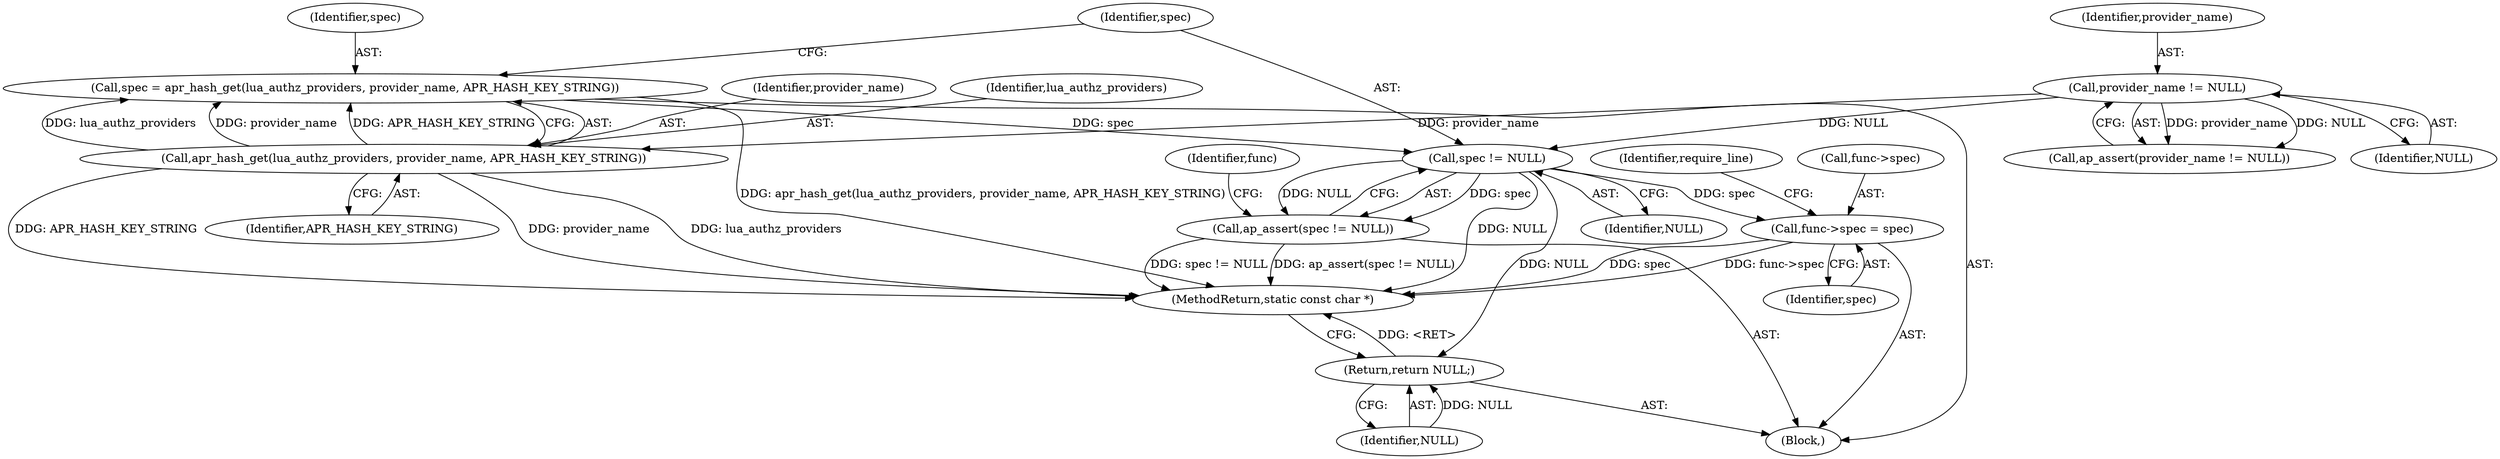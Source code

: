 digraph "0_httpd_3f1693d558d0758f829c8b53993f1749ddf6ffcb_0@pointer" {
"1000136" [label="(Call,spec != NULL)"];
"1000129" [label="(Call,spec = apr_hash_get(lua_authz_providers, provider_name, APR_HASH_KEY_STRING))"];
"1000131" [label="(Call,apr_hash_get(lua_authz_providers, provider_name, APR_HASH_KEY_STRING))"];
"1000126" [label="(Call,provider_name != NULL)"];
"1000135" [label="(Call,ap_assert(spec != NULL))"];
"1000139" [label="(Call,func->spec = spec)"];
"1000180" [label="(Return,return NULL;)"];
"1000133" [label="(Identifier,provider_name)"];
"1000143" [label="(Identifier,spec)"];
"1000137" [label="(Identifier,spec)"];
"1000128" [label="(Identifier,NULL)"];
"1000141" [label="(Identifier,func)"];
"1000134" [label="(Identifier,APR_HASH_KEY_STRING)"];
"1000125" [label="(Call,ap_assert(provider_name != NULL))"];
"1000182" [label="(MethodReturn,static const char *)"];
"1000140" [label="(Call,func->spec)"];
"1000129" [label="(Call,spec = apr_hash_get(lua_authz_providers, provider_name, APR_HASH_KEY_STRING))"];
"1000138" [label="(Identifier,NULL)"];
"1000127" [label="(Identifier,provider_name)"];
"1000126" [label="(Call,provider_name != NULL)"];
"1000130" [label="(Identifier,spec)"];
"1000135" [label="(Call,ap_assert(spec != NULL))"];
"1000146" [label="(Identifier,require_line)"];
"1000139" [label="(Call,func->spec = spec)"];
"1000180" [label="(Return,return NULL;)"];
"1000132" [label="(Identifier,lua_authz_providers)"];
"1000181" [label="(Identifier,NULL)"];
"1000131" [label="(Call,apr_hash_get(lua_authz_providers, provider_name, APR_HASH_KEY_STRING))"];
"1000104" [label="(Block,)"];
"1000136" [label="(Call,spec != NULL)"];
"1000136" -> "1000135"  [label="AST: "];
"1000136" -> "1000138"  [label="CFG: "];
"1000137" -> "1000136"  [label="AST: "];
"1000138" -> "1000136"  [label="AST: "];
"1000135" -> "1000136"  [label="CFG: "];
"1000136" -> "1000182"  [label="DDG: NULL"];
"1000136" -> "1000135"  [label="DDG: spec"];
"1000136" -> "1000135"  [label="DDG: NULL"];
"1000129" -> "1000136"  [label="DDG: spec"];
"1000126" -> "1000136"  [label="DDG: NULL"];
"1000136" -> "1000139"  [label="DDG: spec"];
"1000136" -> "1000180"  [label="DDG: NULL"];
"1000129" -> "1000104"  [label="AST: "];
"1000129" -> "1000131"  [label="CFG: "];
"1000130" -> "1000129"  [label="AST: "];
"1000131" -> "1000129"  [label="AST: "];
"1000137" -> "1000129"  [label="CFG: "];
"1000129" -> "1000182"  [label="DDG: apr_hash_get(lua_authz_providers, provider_name, APR_HASH_KEY_STRING)"];
"1000131" -> "1000129"  [label="DDG: lua_authz_providers"];
"1000131" -> "1000129"  [label="DDG: provider_name"];
"1000131" -> "1000129"  [label="DDG: APR_HASH_KEY_STRING"];
"1000131" -> "1000134"  [label="CFG: "];
"1000132" -> "1000131"  [label="AST: "];
"1000133" -> "1000131"  [label="AST: "];
"1000134" -> "1000131"  [label="AST: "];
"1000131" -> "1000182"  [label="DDG: lua_authz_providers"];
"1000131" -> "1000182"  [label="DDG: APR_HASH_KEY_STRING"];
"1000131" -> "1000182"  [label="DDG: provider_name"];
"1000126" -> "1000131"  [label="DDG: provider_name"];
"1000126" -> "1000125"  [label="AST: "];
"1000126" -> "1000128"  [label="CFG: "];
"1000127" -> "1000126"  [label="AST: "];
"1000128" -> "1000126"  [label="AST: "];
"1000125" -> "1000126"  [label="CFG: "];
"1000126" -> "1000125"  [label="DDG: provider_name"];
"1000126" -> "1000125"  [label="DDG: NULL"];
"1000135" -> "1000104"  [label="AST: "];
"1000141" -> "1000135"  [label="CFG: "];
"1000135" -> "1000182"  [label="DDG: ap_assert(spec != NULL)"];
"1000135" -> "1000182"  [label="DDG: spec != NULL"];
"1000139" -> "1000104"  [label="AST: "];
"1000139" -> "1000143"  [label="CFG: "];
"1000140" -> "1000139"  [label="AST: "];
"1000143" -> "1000139"  [label="AST: "];
"1000146" -> "1000139"  [label="CFG: "];
"1000139" -> "1000182"  [label="DDG: func->spec"];
"1000139" -> "1000182"  [label="DDG: spec"];
"1000180" -> "1000104"  [label="AST: "];
"1000180" -> "1000181"  [label="CFG: "];
"1000181" -> "1000180"  [label="AST: "];
"1000182" -> "1000180"  [label="CFG: "];
"1000180" -> "1000182"  [label="DDG: <RET>"];
"1000181" -> "1000180"  [label="DDG: NULL"];
}
